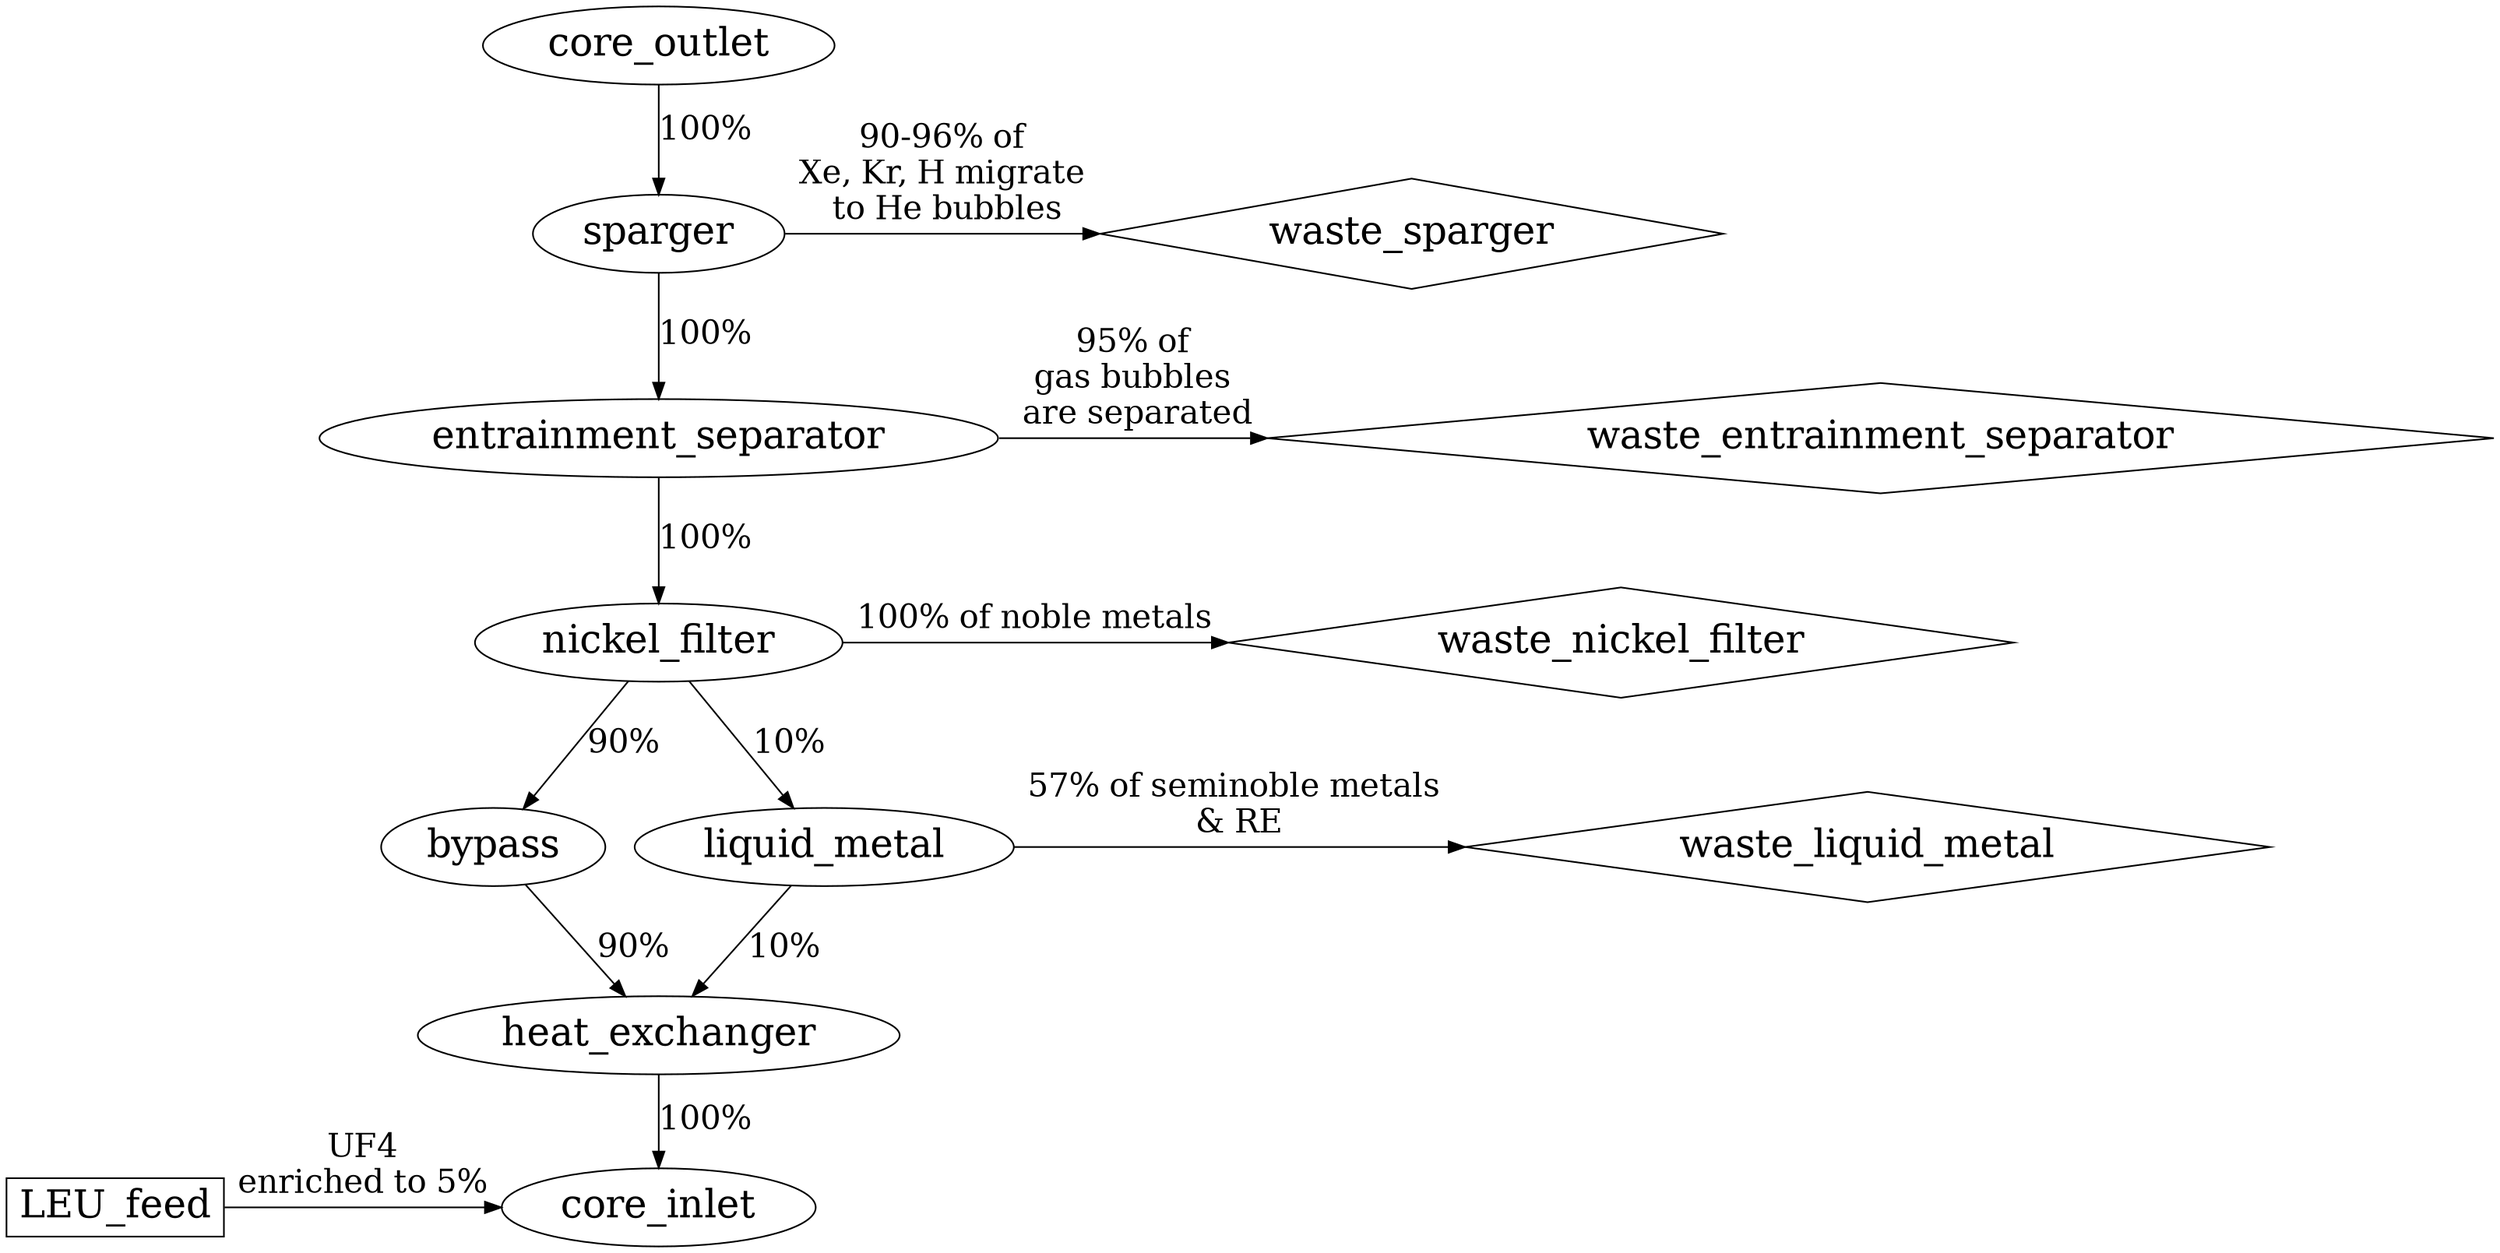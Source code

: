 digraph fuel {  /* The name of directed graph must match name of material

Structure of the reprocessing system described using DOT language:
https://en.wikipedia.org/wiki/DOT_(graph_description_language)
Parameter 'label' and 'fontsize' are needed for nice plotting.
Mass flow rate, extraction efficiency and list of elements for removing must be
specified in the 'input.proccess' file
This DOT file can be also using for reprocessing scheme visualization:
http://www.webgraphviz.com/
*/
# ==============================================================================
  core_outlet -> sparger [label="100%", fontsize=20]
  sparger -> waste_sparger [label="90-96% of\nXe, Kr, H migrate\n to He bubbles", fontsize=20]
  sparger -> entrainment_separator [label="100%", fontsize=20]
  entrainment_separator -> nickel_filter [label="100%", fontsize=20]
  entrainment_separator -> waste_entrainment_separator [label="95% of\ngas bubbles\n are separated", fontsize=20]
  nickel_filter -> bypass [label="90%", fontsize=20]
  bypass -> heat_exchanger [label="90%", fontsize=20]
  nickel_filter -> waste_nickel_filter [label="100% of noble metals", fontsize=20]
  nickel_filter -> liquid_metal [label="10%", fontsize=20]
  liquid_metal -> heat_exchanger [label="10%", fontsize=20]
  liquid_metal -> waste_liquid_metal [label="57% of seminoble metals \n& RE", fontsize=20]
  heat_exchanger -> core_inlet [label="100%", fontsize=20]
  LEU_feed -> core_inlet [label="UF4\nenriched to 5%", fontsize=20]
# ==============================================================================
# Optional parameters to obtain pretty plots
# Section only needed to have 'waste' blocks on level with process
  subgraph sprg {
    rank=same
    sparger
    waste_sparger
  }

  subgraph separ {
    rank=same
    entrainment_separator
    waste_entrainment_separator
  }

  subgraph ni {
    rank=same
    nickel_filter
    waste_nickel_filter
  }

  subgraph liqme {
    rank=same
    liquid_metal
    waste_liquid_metal
  }

  subgraph feed {
    rank=same
    LEU_feed
    core_inlet
  }
# Section only needed to change font of the text and specify shapes of blocks
  waste_sparger [shape=diamond, fontsize=24]
  waste_entrainment_separator [shape=diamond, fontsize=24]
  waste_nickel_filter [shape=diamond, fontsize=24]
  waste_liquid_metal [shape=diamond, fontsize=24]
  LEU_feed [shape=box, fontsize=24]

  core_outlet [fontsize=24]
  sparger [fontsize=24]
  entrainment_separator [fontsize=24]
  nickel_filter [fontsize=24]
  bypass [fontsize=24]
  heat_exchanger [fontsize=24]
  liquid_metal [fontsize=24]
  core_inlet [fontsize=24]
}

